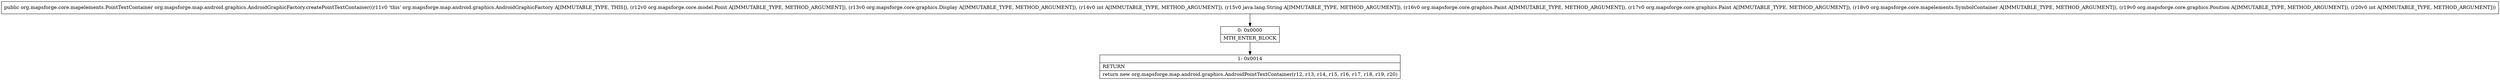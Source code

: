 digraph "CFG fororg.mapsforge.map.android.graphics.AndroidGraphicFactory.createPointTextContainer(Lorg\/mapsforge\/core\/model\/Point;Lorg\/mapsforge\/core\/graphics\/Display;ILjava\/lang\/String;Lorg\/mapsforge\/core\/graphics\/Paint;Lorg\/mapsforge\/core\/graphics\/Paint;Lorg\/mapsforge\/core\/mapelements\/SymbolContainer;Lorg\/mapsforge\/core\/graphics\/Position;I)Lorg\/mapsforge\/core\/mapelements\/PointTextContainer;" {
Node_0 [shape=record,label="{0\:\ 0x0000|MTH_ENTER_BLOCK\l}"];
Node_1 [shape=record,label="{1\:\ 0x0014|RETURN\l|return new org.mapsforge.map.android.graphics.AndroidPointTextContainer(r12, r13, r14, r15, r16, r17, r18, r19, r20)\l}"];
MethodNode[shape=record,label="{public org.mapsforge.core.mapelements.PointTextContainer org.mapsforge.map.android.graphics.AndroidGraphicFactory.createPointTextContainer((r11v0 'this' org.mapsforge.map.android.graphics.AndroidGraphicFactory A[IMMUTABLE_TYPE, THIS]), (r12v0 org.mapsforge.core.model.Point A[IMMUTABLE_TYPE, METHOD_ARGUMENT]), (r13v0 org.mapsforge.core.graphics.Display A[IMMUTABLE_TYPE, METHOD_ARGUMENT]), (r14v0 int A[IMMUTABLE_TYPE, METHOD_ARGUMENT]), (r15v0 java.lang.String A[IMMUTABLE_TYPE, METHOD_ARGUMENT]), (r16v0 org.mapsforge.core.graphics.Paint A[IMMUTABLE_TYPE, METHOD_ARGUMENT]), (r17v0 org.mapsforge.core.graphics.Paint A[IMMUTABLE_TYPE, METHOD_ARGUMENT]), (r18v0 org.mapsforge.core.mapelements.SymbolContainer A[IMMUTABLE_TYPE, METHOD_ARGUMENT]), (r19v0 org.mapsforge.core.graphics.Position A[IMMUTABLE_TYPE, METHOD_ARGUMENT]), (r20v0 int A[IMMUTABLE_TYPE, METHOD_ARGUMENT])) }"];
MethodNode -> Node_0;
Node_0 -> Node_1;
}

